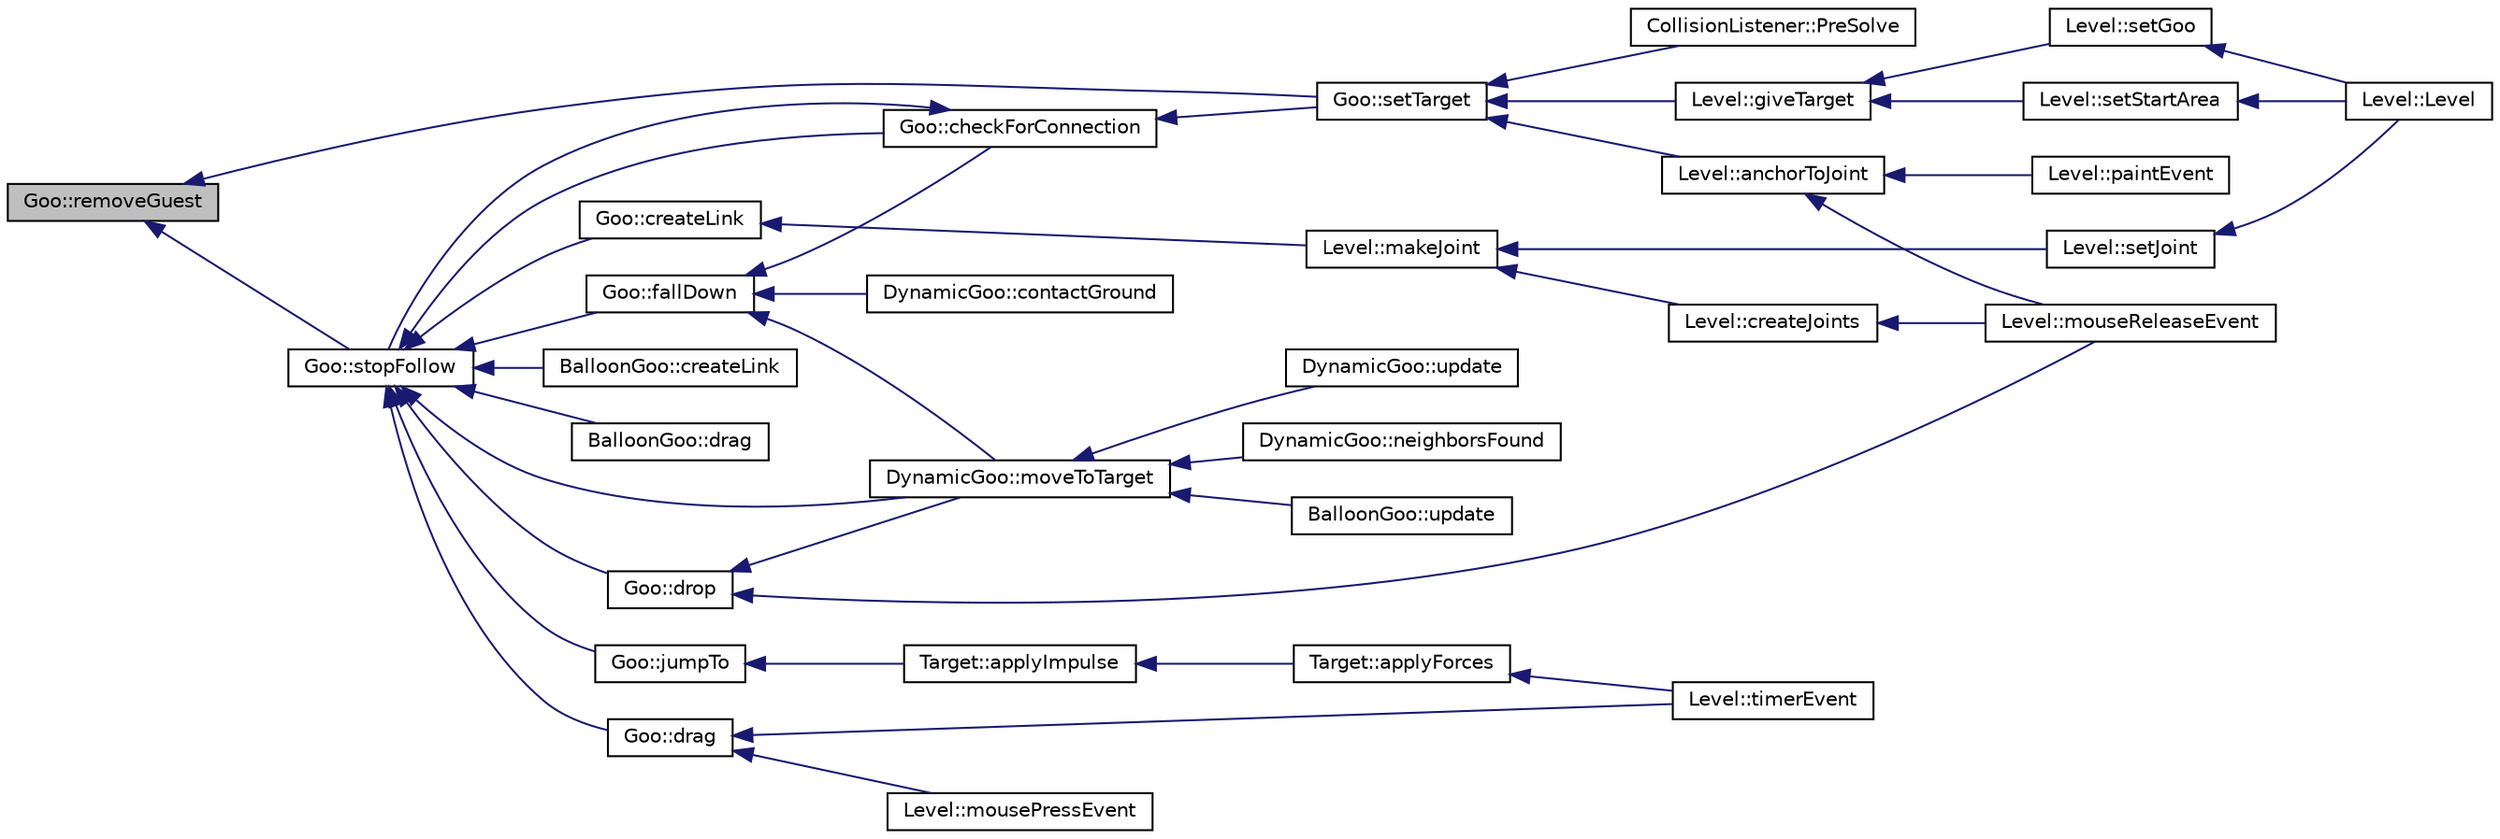 digraph G
{
  edge [fontname="Helvetica",fontsize="10",labelfontname="Helvetica",labelfontsize="10"];
  node [fontname="Helvetica",fontsize="10",shape=record];
  rankdir="LR";
  Node1 [label="Goo::removeGuest",height=0.2,width=0.4,color="black", fillcolor="grey75", style="filled" fontcolor="black"];
  Node1 -> Node2 [dir="back",color="midnightblue",fontsize="10",style="solid",fontname="Helvetica"];
  Node2 [label="Goo::setTarget",height=0.2,width=0.4,color="black", fillcolor="white", style="filled",URL="$classGoo.html#add721a1deb890d600e912c3060322d5a"];
  Node2 -> Node3 [dir="back",color="midnightblue",fontsize="10",style="solid",fontname="Helvetica"];
  Node3 [label="CollisionListener::PreSolve",height=0.2,width=0.4,color="black", fillcolor="white", style="filled",URL="$classCollisionListener.html#accc6ff23dcbf8cbef31e68fe3c56837a"];
  Node2 -> Node4 [dir="back",color="midnightblue",fontsize="10",style="solid",fontname="Helvetica"];
  Node4 [label="Level::anchorToJoint",height=0.2,width=0.4,color="black", fillcolor="white", style="filled",URL="$classLevel.html#a20f76bdfac82b0edaf51a4a5b8c57131"];
  Node4 -> Node5 [dir="back",color="midnightblue",fontsize="10",style="solid",fontname="Helvetica"];
  Node5 [label="Level::paintEvent",height=0.2,width=0.4,color="black", fillcolor="white", style="filled",URL="$classLevel.html#a20324b2e333c1fe625d150ae530843e3"];
  Node4 -> Node6 [dir="back",color="midnightblue",fontsize="10",style="solid",fontname="Helvetica"];
  Node6 [label="Level::mouseReleaseEvent",height=0.2,width=0.4,color="black", fillcolor="white", style="filled",URL="$classLevel.html#a77722ba24f938b7a0707f755e635a8f6"];
  Node2 -> Node7 [dir="back",color="midnightblue",fontsize="10",style="solid",fontname="Helvetica"];
  Node7 [label="Level::giveTarget",height=0.2,width=0.4,color="black", fillcolor="white", style="filled",URL="$classLevel.html#a1e14fd63a3738f7ccf24c0a8ce144452"];
  Node7 -> Node8 [dir="back",color="midnightblue",fontsize="10",style="solid",fontname="Helvetica"];
  Node8 [label="Level::setStartArea",height=0.2,width=0.4,color="black", fillcolor="white", style="filled",URL="$classLevel.html#ab70095fd87905c7905f13526919632d4"];
  Node8 -> Node9 [dir="back",color="midnightblue",fontsize="10",style="solid",fontname="Helvetica"];
  Node9 [label="Level::Level",height=0.2,width=0.4,color="black", fillcolor="white", style="filled",URL="$classLevel.html#aab4805fc7397cd5ab9d9852a1d403a0d"];
  Node7 -> Node10 [dir="back",color="midnightblue",fontsize="10",style="solid",fontname="Helvetica"];
  Node10 [label="Level::setGoo",height=0.2,width=0.4,color="black", fillcolor="white", style="filled",URL="$classLevel.html#ab1fa2ff467715c3792df7c3b35cf7ca6"];
  Node10 -> Node9 [dir="back",color="midnightblue",fontsize="10",style="solid",fontname="Helvetica"];
  Node1 -> Node11 [dir="back",color="midnightblue",fontsize="10",style="solid",fontname="Helvetica"];
  Node11 [label="Goo::stopFollow",height=0.2,width=0.4,color="black", fillcolor="white", style="filled",URL="$classGoo.html#a83a93e67d95635456f9bf4bcfb1ccf32"];
  Node11 -> Node12 [dir="back",color="midnightblue",fontsize="10",style="solid",fontname="Helvetica"];
  Node12 [label="BalloonGoo::createLink",height=0.2,width=0.4,color="black", fillcolor="white", style="filled",URL="$classBalloonGoo.html#a4db9626648af5384fac8548eaac0aec6"];
  Node11 -> Node13 [dir="back",color="midnightblue",fontsize="10",style="solid",fontname="Helvetica"];
  Node13 [label="BalloonGoo::drag",height=0.2,width=0.4,color="black", fillcolor="white", style="filled",URL="$classBalloonGoo.html#ae9ef25d1505c114f637edbfe9318ab2e"];
  Node11 -> Node14 [dir="back",color="midnightblue",fontsize="10",style="solid",fontname="Helvetica"];
  Node14 [label="DynamicGoo::moveToTarget",height=0.2,width=0.4,color="black", fillcolor="white", style="filled",URL="$classDynamicGoo.html#ab7b16f5f503004a0d55f824e9c7d5c28"];
  Node14 -> Node15 [dir="back",color="midnightblue",fontsize="10",style="solid",fontname="Helvetica"];
  Node15 [label="DynamicGoo::neighborsFound",height=0.2,width=0.4,color="black", fillcolor="white", style="filled",URL="$classDynamicGoo.html#ae8998daa33c6cc471d70c16fbb752075"];
  Node14 -> Node16 [dir="back",color="midnightblue",fontsize="10",style="solid",fontname="Helvetica"];
  Node16 [label="BalloonGoo::update",height=0.2,width=0.4,color="black", fillcolor="white", style="filled",URL="$classBalloonGoo.html#af5f6a827b0786213637689f48ca7e329"];
  Node14 -> Node17 [dir="back",color="midnightblue",fontsize="10",style="solid",fontname="Helvetica"];
  Node17 [label="DynamicGoo::update",height=0.2,width=0.4,color="black", fillcolor="white", style="filled",URL="$classDynamicGoo.html#a6e921cea42c85947d4a7757f7f2d454d"];
  Node11 -> Node18 [dir="back",color="midnightblue",fontsize="10",style="solid",fontname="Helvetica"];
  Node18 [label="Goo::jumpTo",height=0.2,width=0.4,color="black", fillcolor="white", style="filled",URL="$classGoo.html#a3a30993d73e8074fc71a6ec6bcd0b663"];
  Node18 -> Node19 [dir="back",color="midnightblue",fontsize="10",style="solid",fontname="Helvetica"];
  Node19 [label="Target::applyImpulse",height=0.2,width=0.4,color="black", fillcolor="white", style="filled",URL="$classTarget.html#a6d597b44d774f30629c6a2837dfed004"];
  Node19 -> Node20 [dir="back",color="midnightblue",fontsize="10",style="solid",fontname="Helvetica"];
  Node20 [label="Target::applyForces",height=0.2,width=0.4,color="black", fillcolor="white", style="filled",URL="$classTarget.html#af7417d1a5f45b07919cfcc3aede4d4be"];
  Node20 -> Node21 [dir="back",color="midnightblue",fontsize="10",style="solid",fontname="Helvetica"];
  Node21 [label="Level::timerEvent",height=0.2,width=0.4,color="black", fillcolor="white", style="filled",URL="$classLevel.html#a47263f00b559de3fce0164f9efac0f6b"];
  Node11 -> Node22 [dir="back",color="midnightblue",fontsize="10",style="solid",fontname="Helvetica"];
  Node22 [label="Goo::createLink",height=0.2,width=0.4,color="black", fillcolor="white", style="filled",URL="$classGoo.html#a4cf3a6d7b7523864a419def0a8aa9949"];
  Node22 -> Node23 [dir="back",color="midnightblue",fontsize="10",style="solid",fontname="Helvetica"];
  Node23 [label="Level::makeJoint",height=0.2,width=0.4,color="black", fillcolor="white", style="filled",URL="$classLevel.html#ab40a5647912f4ef6e3a70b0afd75027b"];
  Node23 -> Node24 [dir="back",color="midnightblue",fontsize="10",style="solid",fontname="Helvetica"];
  Node24 [label="Level::createJoints",height=0.2,width=0.4,color="black", fillcolor="white", style="filled",URL="$classLevel.html#a753ed1a47f268859a713123dc640839c"];
  Node24 -> Node6 [dir="back",color="midnightblue",fontsize="10",style="solid",fontname="Helvetica"];
  Node23 -> Node25 [dir="back",color="midnightblue",fontsize="10",style="solid",fontname="Helvetica"];
  Node25 [label="Level::setJoint",height=0.2,width=0.4,color="black", fillcolor="white", style="filled",URL="$classLevel.html#a4ba1126389807119ad1d21bd51f86210"];
  Node25 -> Node9 [dir="back",color="midnightblue",fontsize="10",style="solid",fontname="Helvetica"];
  Node11 -> Node26 [dir="back",color="midnightblue",fontsize="10",style="solid",fontname="Helvetica"];
  Node26 [label="Goo::drag",height=0.2,width=0.4,color="black", fillcolor="white", style="filled",URL="$classGoo.html#a4b6f592d1fb19b96b167330972c000f3"];
  Node26 -> Node21 [dir="back",color="midnightblue",fontsize="10",style="solid",fontname="Helvetica"];
  Node26 -> Node27 [dir="back",color="midnightblue",fontsize="10",style="solid",fontname="Helvetica"];
  Node27 [label="Level::mousePressEvent",height=0.2,width=0.4,color="black", fillcolor="white", style="filled",URL="$classLevel.html#a1c79d132de43fe2a6b054e0396af43f7"];
  Node11 -> Node28 [dir="back",color="midnightblue",fontsize="10",style="solid",fontname="Helvetica"];
  Node28 [label="Goo::drop",height=0.2,width=0.4,color="black", fillcolor="white", style="filled",URL="$classGoo.html#a76fbb315a47371814056336480a95e31"];
  Node28 -> Node14 [dir="back",color="midnightblue",fontsize="10",style="solid",fontname="Helvetica"];
  Node28 -> Node6 [dir="back",color="midnightblue",fontsize="10",style="solid",fontname="Helvetica"];
  Node11 -> Node29 [dir="back",color="midnightblue",fontsize="10",style="solid",fontname="Helvetica"];
  Node29 [label="Goo::checkForConnection",height=0.2,width=0.4,color="black", fillcolor="white", style="filled",URL="$classGoo.html#abfc4ee3aa7503c26f1bd4e2024f666e4"];
  Node29 -> Node2 [dir="back",color="midnightblue",fontsize="10",style="solid",fontname="Helvetica"];
  Node29 -> Node11 [dir="back",color="midnightblue",fontsize="10",style="solid",fontname="Helvetica"];
  Node11 -> Node30 [dir="back",color="midnightblue",fontsize="10",style="solid",fontname="Helvetica"];
  Node30 [label="Goo::fallDown",height=0.2,width=0.4,color="black", fillcolor="white", style="filled",URL="$classGoo.html#aefb4ce872af2583c479f2b41d9b494ab"];
  Node30 -> Node14 [dir="back",color="midnightblue",fontsize="10",style="solid",fontname="Helvetica"];
  Node30 -> Node31 [dir="back",color="midnightblue",fontsize="10",style="solid",fontname="Helvetica"];
  Node31 [label="DynamicGoo::contactGround",height=0.2,width=0.4,color="black", fillcolor="white", style="filled",URL="$classDynamicGoo.html#ac9db157f0df5a17a426b2f9041b55b64"];
  Node30 -> Node29 [dir="back",color="midnightblue",fontsize="10",style="solid",fontname="Helvetica"];
}
